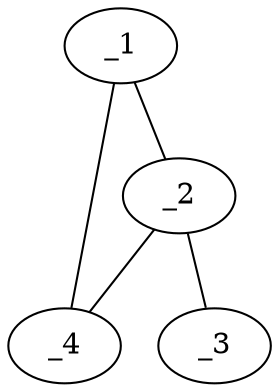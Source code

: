 graph obj27_80 {
	_1	 [dim=64,
		histo1="0.888547",
		histo10=0,
		histo11=0,
		histo12=0,
		histo13=0,
		histo14=0,
		histo15=0,
		histo16=0,
		histo17=0,
		histo18="0.00483623",
		histo19="0.000879314",
		histo2="0.0169268",
		histo20=0,
		histo21="0.000439657",
		histo22="0.0331941",
		histo23="0.0152781",
		histo24=0,
		histo25=0,
		histo26="0.000439657",
		histo27="0.000989228",
		histo28=0,
		histo29=0,
		histo3="0.00142889",
		histo30=0,
		histo31=0,
		histo32=0,
		histo33=0,
		histo34=0,
		histo35=0,
		histo36=0,
		histo37=0,
		histo38=0,
		histo39="0.000549571",
		histo4=0,
		histo40=0,
		histo41=0,
		histo42="0.000219829",
		histo43="0.00802374",
		histo44="0.00373709",
		histo45=0,
		histo46=0,
		histo47="0.000659486",
		histo48="0.000989228",
		histo49=0,
		histo5="0.0061552",
		histo50=0,
		histo51=0,
		histo52=0,
		histo53=0,
		histo54=0,
		histo55=0,
		histo56=0,
		histo57=0,
		histo58=0,
		histo59=0,
		histo6="0.0116509",
		histo60="0.00175863",
		histo61=0,
		histo62=0,
		histo63=0,
		histo64="0.00164871",
		histo7="0.00164871",
		histo8=0,
		histo9=0];
	_2	 [dim=64,
		histo1="0.209661",
		histo10="0.0321149",
		histo11="0.00078329",
		histo12=0,
		histo13=0,
		histo14=0,
		histo15=0,
		histo16=0,
		histo17=0,
		histo18=0,
		histo19=0,
		histo2="0.00261097",
		histo20=0,
		histo21="0.00339426",
		histo22="0.000522193",
		histo23=0,
		histo24=0,
		histo25="0.0707572",
		histo26="0.048564",
		histo27="0.000522193",
		histo28=0,
		histo29="0.00992167",
		histo3=0,
		histo30="0.0143603",
		histo31=0,
		histo32=0,
		histo33=0,
		histo34=0,
		histo35=0,
		histo36=0,
		histo37=0,
		histo38=0,
		histo39=0,
		histo4=0,
		histo40=0,
		histo41=0,
		histo42="0.00182768",
		histo43="0.00182768",
		histo44=0,
		histo45=0,
		histo46="0.00443864",
		histo47="0.00156658",
		histo48=0,
		histo49=0,
		histo5="0.482768",
		histo50=0,
		histo51=0,
		histo52=0,
		histo53=0,
		histo54=0,
		histo55=0,
		histo56=0,
		histo57=0,
		histo58=0,
		histo59=0,
		histo6="0.0409922",
		histo60=0,
		histo61=0,
		histo62=0,
		histo63=0,
		histo64=0,
		histo7="0.00443864",
		histo8=0,
		histo9="0.0689295"];
	_1 -- _2	 [boundary=636];
	_4	 [dim=64,
		histo1="0.00141443",
		histo10=0,
		histo11=0,
		histo12=0,
		histo13=0,
		histo14=0,
		histo15=0,
		histo16=0,
		histo17=0,
		histo18=0,
		histo19=0,
		histo2="0.176096",
		histo20=0,
		histo21=0,
		histo22=0,
		histo23="0.000707214",
		histo24=0,
		histo25=0,
		histo26=0,
		histo27=0,
		histo28=0,
		histo29=0,
		histo3="0.808345",
		histo30=0,
		histo31=0,
		histo32=0,
		histo33=0,
		histo34=0,
		histo35=0,
		histo36=0,
		histo37=0,
		histo38=0,
		histo39=0,
		histo4=0,
		histo40=0,
		histo41=0,
		histo42=0,
		histo43=0,
		histo44=0,
		histo45=0,
		histo46=0,
		histo47=0,
		histo48=0,
		histo49=0,
		histo5=0,
		histo50=0,
		histo51=0,
		histo52=0,
		histo53=0,
		histo54=0,
		histo55=0,
		histo56=0,
		histo57=0,
		histo58=0,
		histo59=0,
		histo6="0.00141443",
		histo60=0,
		histo61=0,
		histo62=0,
		histo63=0,
		histo64=0,
		histo7="0.0120226",
		histo8=0,
		histo9=0];
	_1 -- _4	 [boundary=160];
	_3	 [dim=64,
		histo1=0,
		histo10="0.00440744",
		histo11=0,
		histo12=0,
		histo13="0.0416259",
		histo14=0,
		histo15=0,
		histo16=0,
		histo17=0,
		histo18=0,
		histo19=0,
		histo2=0,
		histo20=0,
		histo21=0,
		histo22=0,
		histo23=0,
		histo24=0,
		histo25="0.00979432",
		histo26=0,
		histo27=0,
		histo28=0,
		histo29="0.0259549",
		histo3=0,
		histo30="0.000489716",
		histo31=0,
		histo32=0,
		histo33=0,
		histo34=0,
		histo35=0,
		histo36=0,
		histo37=0,
		histo38=0,
		histo39=0,
		histo4=0,
		histo40=0,
		histo41=0,
		histo42=0,
		histo43=0,
		histo44=0,
		histo45=0,
		histo46=0,
		histo47=0,
		histo48=0,
		histo49=0,
		histo5="0.153281",
		histo50=0,
		histo51=0,
		histo52=0,
		histo53=0,
		histo54=0,
		histo55=0,
		histo56=0,
		histo57=0,
		histo58=0,
		histo59=0,
		histo6=0,
		histo60=0,
		histo61=0,
		histo62=0,
		histo63=0,
		histo64=0,
		histo7=0,
		histo8=0,
		histo9="0.764447"];
	_2 -- _3	 [boundary=577];
	_2 -- _4	 [boundary=59];
}
